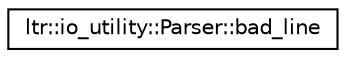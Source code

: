 digraph G
{
  edge [fontname="Helvetica",fontsize="10",labelfontname="Helvetica",labelfontsize="10"];
  node [fontname="Helvetica",fontsize="10",shape=record];
  rankdir="LR";
  Node1 [label="ltr::io_utility::Parser::bad_line",height=0.2,width=0.4,color="black", fillcolor="white", style="filled",URL="$classltr_1_1io__utility_1_1_parser_1_1bad__line.html"];
}
